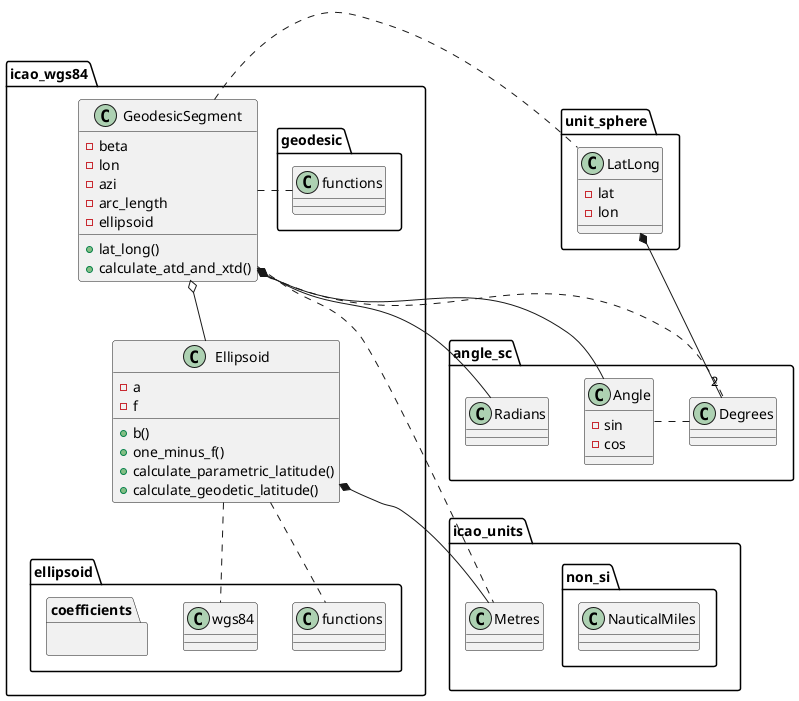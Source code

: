 @startuml

'Copyright (c) 2024 Via Technology Ltd. All Rights Reserved.

' title Ellipsoid Class Diagram

set namespaceSeparator ::

    namespace icao_wgs84 {
        namespace geodesic {
        }

        class GeodesicSegment {
            - beta
            - lon
            - azi
            - arc_length
            - ellipsoid
            + lat_long()
            + calculate_atd_and_xtd()
        }

        namespace ellipsoid {
            namespace coefficients {
            }
        }

        class Ellipsoid {
            - a
            - f
            + b()
            + one_minus_f()
            + calculate_parametric_latitude()
            + calculate_geodetic_latitude()
        }

        GeodesicSegment o-- Ellipsoid
        GeodesicSegment . geodesic::functions
        Ellipsoid . ellipsoid::functions
        Ellipsoid .. ellipsoid::wgs84
    }

    namespace unit_sphere {
        class LatLong {
            - lat
            - lon
        }
    }

    namespace angle_sc {
        
        class Angle {
            - sin
            - cos
        }

        Angle . Degrees
        ' Angle .. Radians
    }

    namespace icao_units {
        namespace non_si {
            class NauticalMiles {

            }
        }
    }

    icao_wgs84::GeodesicSegment . unit_sphere::LatLong
    icao_wgs84::GeodesicSegment *-- angle_sc::Angle
    icao_wgs84::GeodesicSegment .. angle_sc::Degrees
    icao_wgs84::GeodesicSegment *-- angle_sc::Radians
    icao_wgs84::GeodesicSegment .. icao_units::Metres
    icao_wgs84::Ellipsoid *--icao_units::Metres
    unit_sphere::LatLong *-- "2" angle_sc::Degrees
@enduml
